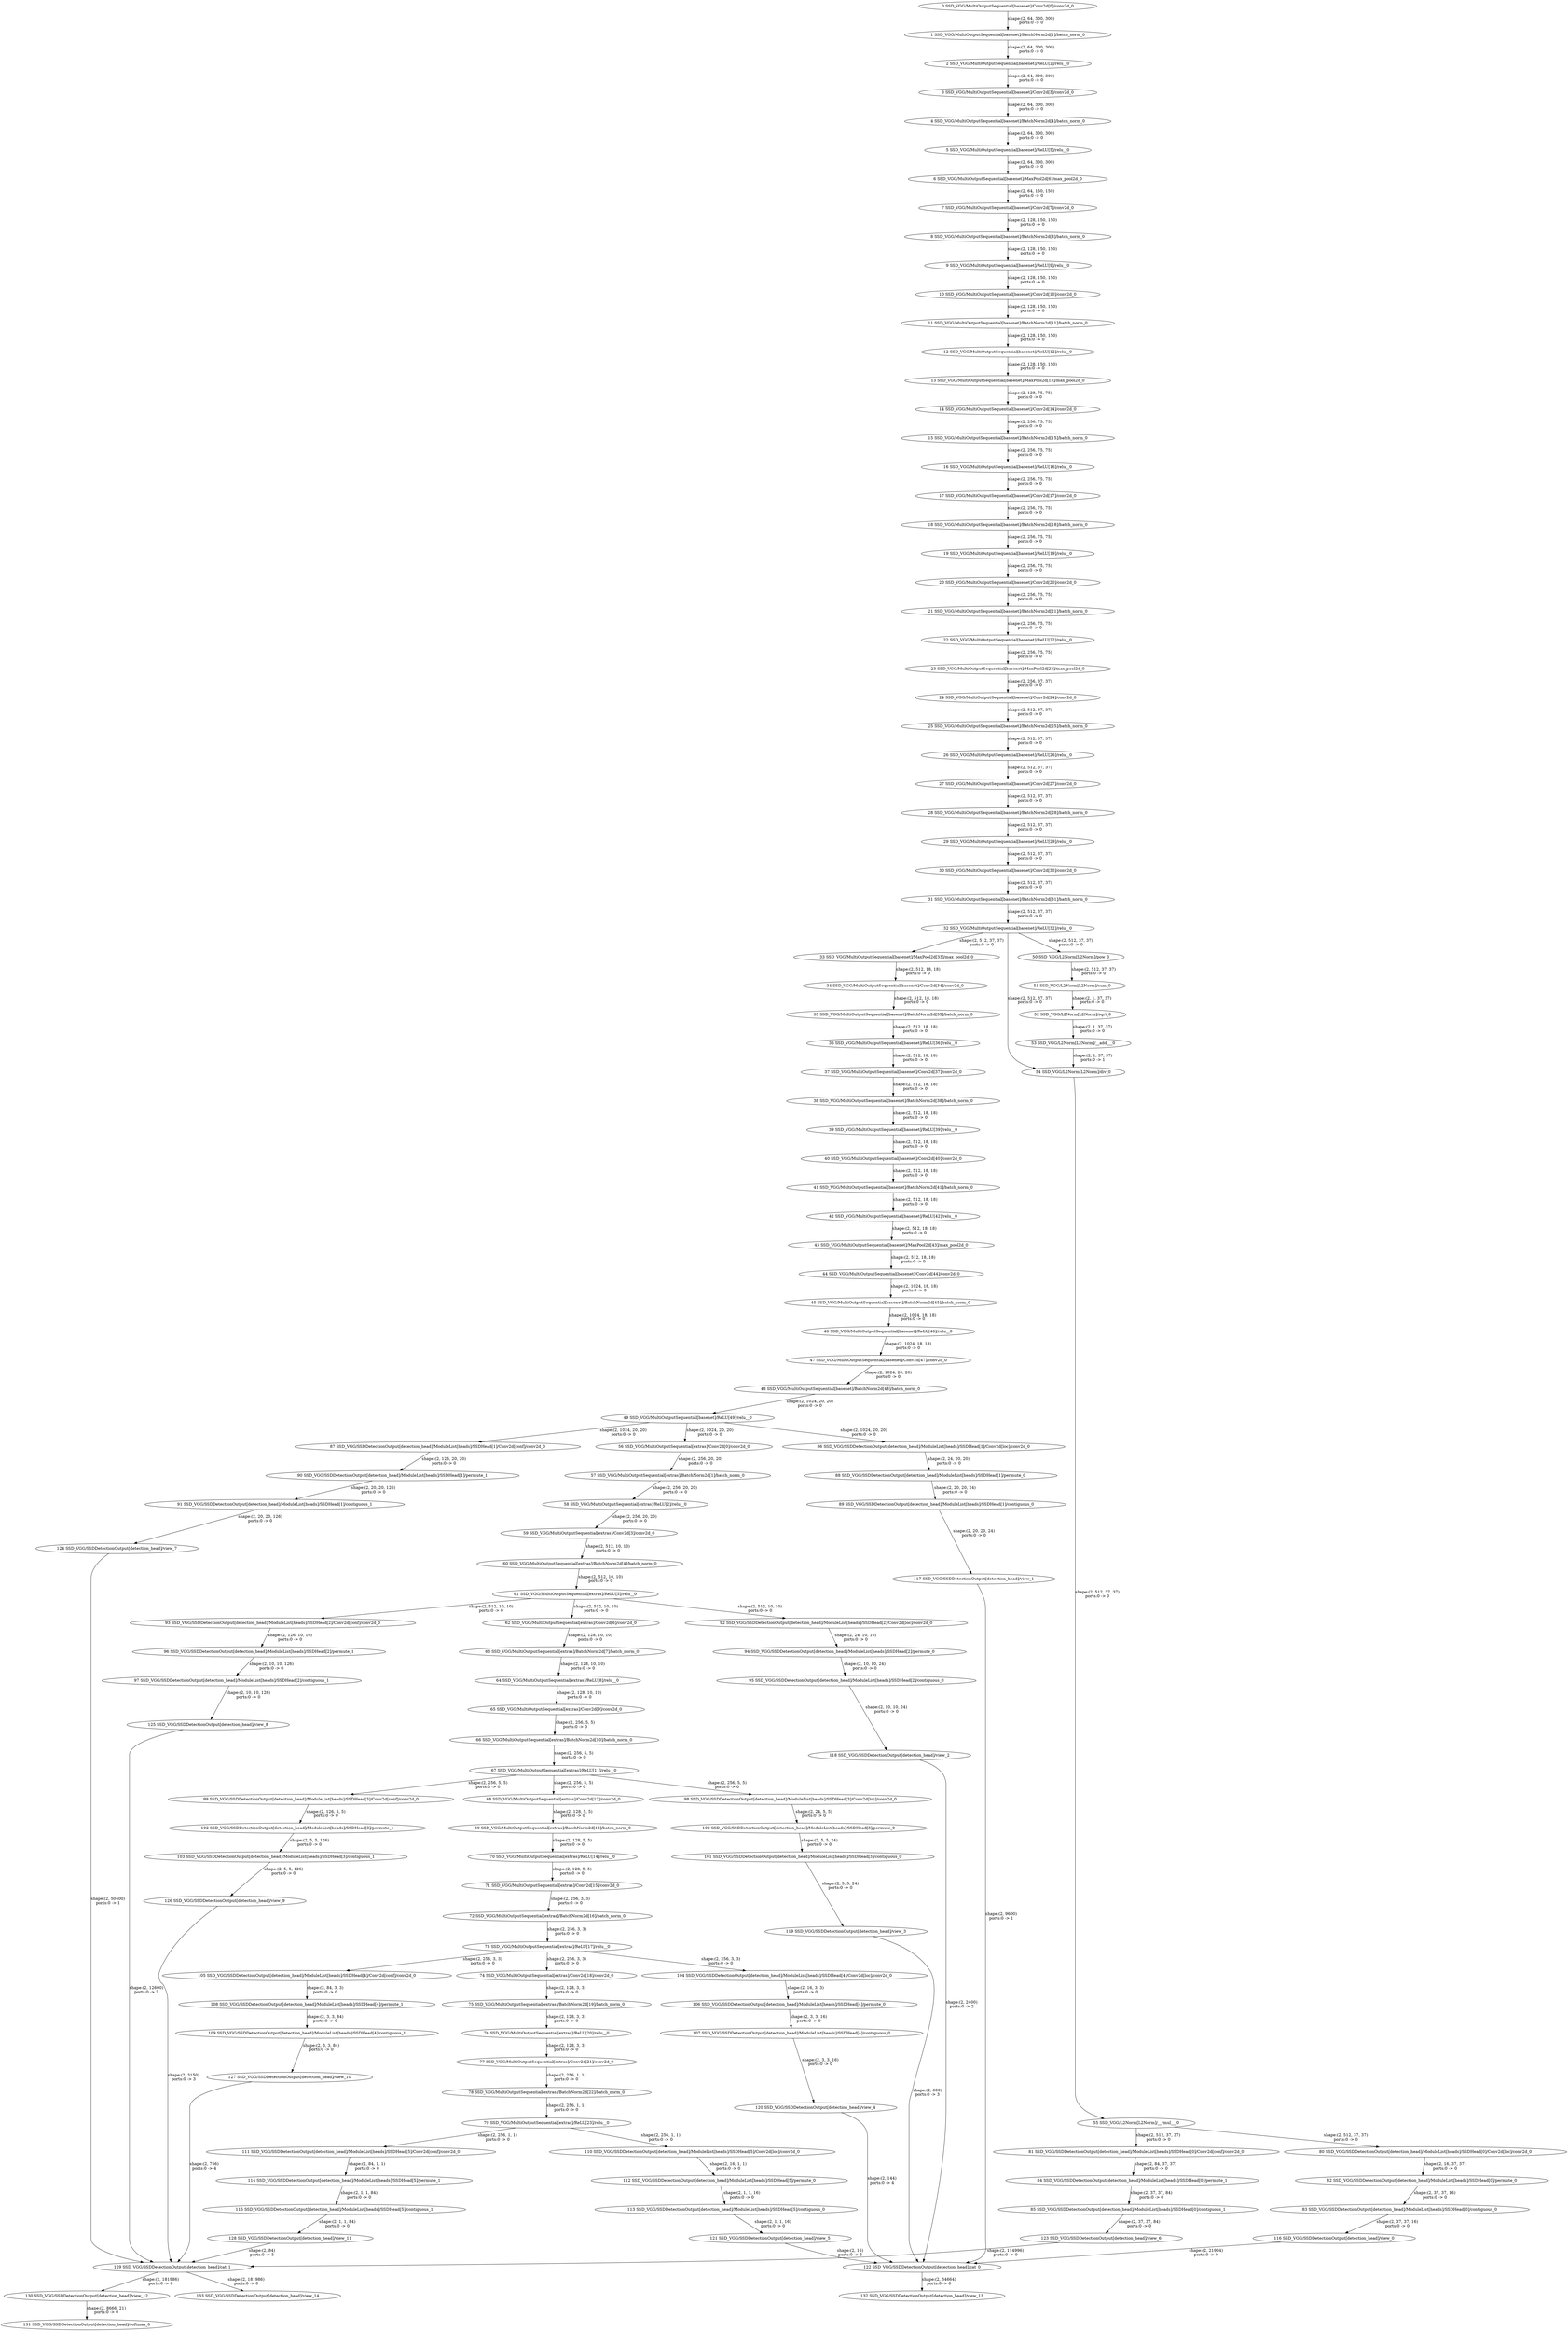 strict digraph  {
"0 SSD_VGG/MultiOutputSequential[basenet]/Conv2d[0]/conv2d_0" [id=0, type=conv2d];
"1 SSD_VGG/MultiOutputSequential[basenet]/BatchNorm2d[1]/batch_norm_0" [id=1, type=batch_norm];
"2 SSD_VGG/MultiOutputSequential[basenet]/ReLU[2]/relu__0" [id=2, type=relu_];
"3 SSD_VGG/MultiOutputSequential[basenet]/Conv2d[3]/conv2d_0" [id=3, type=conv2d];
"4 SSD_VGG/MultiOutputSequential[basenet]/BatchNorm2d[4]/batch_norm_0" [id=4, type=batch_norm];
"5 SSD_VGG/MultiOutputSequential[basenet]/ReLU[5]/relu__0" [id=5, type=relu_];
"6 SSD_VGG/MultiOutputSequential[basenet]/MaxPool2d[6]/max_pool2d_0" [id=6, type=max_pool2d];
"7 SSD_VGG/MultiOutputSequential[basenet]/Conv2d[7]/conv2d_0" [id=7, type=conv2d];
"8 SSD_VGG/MultiOutputSequential[basenet]/BatchNorm2d[8]/batch_norm_0" [id=8, type=batch_norm];
"9 SSD_VGG/MultiOutputSequential[basenet]/ReLU[9]/relu__0" [id=9, type=relu_];
"10 SSD_VGG/MultiOutputSequential[basenet]/Conv2d[10]/conv2d_0" [id=10, type=conv2d];
"11 SSD_VGG/MultiOutputSequential[basenet]/BatchNorm2d[11]/batch_norm_0" [id=11, type=batch_norm];
"12 SSD_VGG/MultiOutputSequential[basenet]/ReLU[12]/relu__0" [id=12, type=relu_];
"13 SSD_VGG/MultiOutputSequential[basenet]/MaxPool2d[13]/max_pool2d_0" [id=13, type=max_pool2d];
"14 SSD_VGG/MultiOutputSequential[basenet]/Conv2d[14]/conv2d_0" [id=14, type=conv2d];
"15 SSD_VGG/MultiOutputSequential[basenet]/BatchNorm2d[15]/batch_norm_0" [id=15, type=batch_norm];
"16 SSD_VGG/MultiOutputSequential[basenet]/ReLU[16]/relu__0" [id=16, type=relu_];
"17 SSD_VGG/MultiOutputSequential[basenet]/Conv2d[17]/conv2d_0" [id=17, type=conv2d];
"18 SSD_VGG/MultiOutputSequential[basenet]/BatchNorm2d[18]/batch_norm_0" [id=18, type=batch_norm];
"19 SSD_VGG/MultiOutputSequential[basenet]/ReLU[19]/relu__0" [id=19, type=relu_];
"20 SSD_VGG/MultiOutputSequential[basenet]/Conv2d[20]/conv2d_0" [id=20, type=conv2d];
"21 SSD_VGG/MultiOutputSequential[basenet]/BatchNorm2d[21]/batch_norm_0" [id=21, type=batch_norm];
"22 SSD_VGG/MultiOutputSequential[basenet]/ReLU[22]/relu__0" [id=22, type=relu_];
"23 SSD_VGG/MultiOutputSequential[basenet]/MaxPool2d[23]/max_pool2d_0" [id=23, type=max_pool2d];
"24 SSD_VGG/MultiOutputSequential[basenet]/Conv2d[24]/conv2d_0" [id=24, type=conv2d];
"25 SSD_VGG/MultiOutputSequential[basenet]/BatchNorm2d[25]/batch_norm_0" [id=25, type=batch_norm];
"26 SSD_VGG/MultiOutputSequential[basenet]/ReLU[26]/relu__0" [id=26, type=relu_];
"27 SSD_VGG/MultiOutputSequential[basenet]/Conv2d[27]/conv2d_0" [id=27, type=conv2d];
"28 SSD_VGG/MultiOutputSequential[basenet]/BatchNorm2d[28]/batch_norm_0" [id=28, type=batch_norm];
"29 SSD_VGG/MultiOutputSequential[basenet]/ReLU[29]/relu__0" [id=29, type=relu_];
"30 SSD_VGG/MultiOutputSequential[basenet]/Conv2d[30]/conv2d_0" [id=30, type=conv2d];
"31 SSD_VGG/MultiOutputSequential[basenet]/BatchNorm2d[31]/batch_norm_0" [id=31, type=batch_norm];
"32 SSD_VGG/MultiOutputSequential[basenet]/ReLU[32]/relu__0" [id=32, type=relu_];
"33 SSD_VGG/MultiOutputSequential[basenet]/MaxPool2d[33]/max_pool2d_0" [id=33, type=max_pool2d];
"34 SSD_VGG/MultiOutputSequential[basenet]/Conv2d[34]/conv2d_0" [id=34, type=conv2d];
"35 SSD_VGG/MultiOutputSequential[basenet]/BatchNorm2d[35]/batch_norm_0" [id=35, type=batch_norm];
"36 SSD_VGG/MultiOutputSequential[basenet]/ReLU[36]/relu__0" [id=36, type=relu_];
"37 SSD_VGG/MultiOutputSequential[basenet]/Conv2d[37]/conv2d_0" [id=37, type=conv2d];
"38 SSD_VGG/MultiOutputSequential[basenet]/BatchNorm2d[38]/batch_norm_0" [id=38, type=batch_norm];
"39 SSD_VGG/MultiOutputSequential[basenet]/ReLU[39]/relu__0" [id=39, type=relu_];
"40 SSD_VGG/MultiOutputSequential[basenet]/Conv2d[40]/conv2d_0" [id=40, type=conv2d];
"41 SSD_VGG/MultiOutputSequential[basenet]/BatchNorm2d[41]/batch_norm_0" [id=41, type=batch_norm];
"42 SSD_VGG/MultiOutputSequential[basenet]/ReLU[42]/relu__0" [id=42, type=relu_];
"43 SSD_VGG/MultiOutputSequential[basenet]/MaxPool2d[43]/max_pool2d_0" [id=43, type=max_pool2d];
"44 SSD_VGG/MultiOutputSequential[basenet]/Conv2d[44]/conv2d_0" [id=44, type=conv2d];
"45 SSD_VGG/MultiOutputSequential[basenet]/BatchNorm2d[45]/batch_norm_0" [id=45, type=batch_norm];
"46 SSD_VGG/MultiOutputSequential[basenet]/ReLU[46]/relu__0" [id=46, type=relu_];
"47 SSD_VGG/MultiOutputSequential[basenet]/Conv2d[47]/conv2d_0" [id=47, type=conv2d];
"48 SSD_VGG/MultiOutputSequential[basenet]/BatchNorm2d[48]/batch_norm_0" [id=48, type=batch_norm];
"49 SSD_VGG/MultiOutputSequential[basenet]/ReLU[49]/relu__0" [id=49, type=relu_];
"50 SSD_VGG/L2Norm[L2Norm]/pow_0" [id=50, type=pow];
"51 SSD_VGG/L2Norm[L2Norm]/sum_0" [id=51, type=sum];
"52 SSD_VGG/L2Norm[L2Norm]/sqrt_0" [id=52, type=sqrt];
"53 SSD_VGG/L2Norm[L2Norm]/__add___0" [id=53, type=__add__];
"54 SSD_VGG/L2Norm[L2Norm]/div_0" [id=54, type=div];
"55 SSD_VGG/L2Norm[L2Norm]/__rmul___0" [id=55, type=__rmul__];
"56 SSD_VGG/MultiOutputSequential[extras]/Conv2d[0]/conv2d_0" [id=56, type=conv2d];
"57 SSD_VGG/MultiOutputSequential[extras]/BatchNorm2d[1]/batch_norm_0" [id=57, type=batch_norm];
"58 SSD_VGG/MultiOutputSequential[extras]/ReLU[2]/relu__0" [id=58, type=relu_];
"59 SSD_VGG/MultiOutputSequential[extras]/Conv2d[3]/conv2d_0" [id=59, type=conv2d];
"60 SSD_VGG/MultiOutputSequential[extras]/BatchNorm2d[4]/batch_norm_0" [id=60, type=batch_norm];
"61 SSD_VGG/MultiOutputSequential[extras]/ReLU[5]/relu__0" [id=61, type=relu_];
"62 SSD_VGG/MultiOutputSequential[extras]/Conv2d[6]/conv2d_0" [id=62, type=conv2d];
"63 SSD_VGG/MultiOutputSequential[extras]/BatchNorm2d[7]/batch_norm_0" [id=63, type=batch_norm];
"64 SSD_VGG/MultiOutputSequential[extras]/ReLU[8]/relu__0" [id=64, type=relu_];
"65 SSD_VGG/MultiOutputSequential[extras]/Conv2d[9]/conv2d_0" [id=65, type=conv2d];
"66 SSD_VGG/MultiOutputSequential[extras]/BatchNorm2d[10]/batch_norm_0" [id=66, type=batch_norm];
"67 SSD_VGG/MultiOutputSequential[extras]/ReLU[11]/relu__0" [id=67, type=relu_];
"68 SSD_VGG/MultiOutputSequential[extras]/Conv2d[12]/conv2d_0" [id=68, type=conv2d];
"69 SSD_VGG/MultiOutputSequential[extras]/BatchNorm2d[13]/batch_norm_0" [id=69, type=batch_norm];
"70 SSD_VGG/MultiOutputSequential[extras]/ReLU[14]/relu__0" [id=70, type=relu_];
"71 SSD_VGG/MultiOutputSequential[extras]/Conv2d[15]/conv2d_0" [id=71, type=conv2d];
"72 SSD_VGG/MultiOutputSequential[extras]/BatchNorm2d[16]/batch_norm_0" [id=72, type=batch_norm];
"73 SSD_VGG/MultiOutputSequential[extras]/ReLU[17]/relu__0" [id=73, type=relu_];
"74 SSD_VGG/MultiOutputSequential[extras]/Conv2d[18]/conv2d_0" [id=74, type=conv2d];
"75 SSD_VGG/MultiOutputSequential[extras]/BatchNorm2d[19]/batch_norm_0" [id=75, type=batch_norm];
"76 SSD_VGG/MultiOutputSequential[extras]/ReLU[20]/relu__0" [id=76, type=relu_];
"77 SSD_VGG/MultiOutputSequential[extras]/Conv2d[21]/conv2d_0" [id=77, type=conv2d];
"78 SSD_VGG/MultiOutputSequential[extras]/BatchNorm2d[22]/batch_norm_0" [id=78, type=batch_norm];
"79 SSD_VGG/MultiOutputSequential[extras]/ReLU[23]/relu__0" [id=79, type=relu_];
"80 SSD_VGG/SSDDetectionOutput[detection_head]/ModuleList[heads]/SSDHead[0]/Conv2d[loc]/conv2d_0" [id=80, type=conv2d];
"81 SSD_VGG/SSDDetectionOutput[detection_head]/ModuleList[heads]/SSDHead[0]/Conv2d[conf]/conv2d_0" [id=81, type=conv2d];
"82 SSD_VGG/SSDDetectionOutput[detection_head]/ModuleList[heads]/SSDHead[0]/permute_0" [id=82, type=permute];
"83 SSD_VGG/SSDDetectionOutput[detection_head]/ModuleList[heads]/SSDHead[0]/contiguous_0" [id=83, type=contiguous];
"84 SSD_VGG/SSDDetectionOutput[detection_head]/ModuleList[heads]/SSDHead[0]/permute_1" [id=84, type=permute];
"85 SSD_VGG/SSDDetectionOutput[detection_head]/ModuleList[heads]/SSDHead[0]/contiguous_1" [id=85, type=contiguous];
"86 SSD_VGG/SSDDetectionOutput[detection_head]/ModuleList[heads]/SSDHead[1]/Conv2d[loc]/conv2d_0" [id=86, type=conv2d];
"87 SSD_VGG/SSDDetectionOutput[detection_head]/ModuleList[heads]/SSDHead[1]/Conv2d[conf]/conv2d_0" [id=87, type=conv2d];
"88 SSD_VGG/SSDDetectionOutput[detection_head]/ModuleList[heads]/SSDHead[1]/permute_0" [id=88, type=permute];
"89 SSD_VGG/SSDDetectionOutput[detection_head]/ModuleList[heads]/SSDHead[1]/contiguous_0" [id=89, type=contiguous];
"90 SSD_VGG/SSDDetectionOutput[detection_head]/ModuleList[heads]/SSDHead[1]/permute_1" [id=90, type=permute];
"91 SSD_VGG/SSDDetectionOutput[detection_head]/ModuleList[heads]/SSDHead[1]/contiguous_1" [id=91, type=contiguous];
"92 SSD_VGG/SSDDetectionOutput[detection_head]/ModuleList[heads]/SSDHead[2]/Conv2d[loc]/conv2d_0" [id=92, type=conv2d];
"93 SSD_VGG/SSDDetectionOutput[detection_head]/ModuleList[heads]/SSDHead[2]/Conv2d[conf]/conv2d_0" [id=93, type=conv2d];
"94 SSD_VGG/SSDDetectionOutput[detection_head]/ModuleList[heads]/SSDHead[2]/permute_0" [id=94, type=permute];
"95 SSD_VGG/SSDDetectionOutput[detection_head]/ModuleList[heads]/SSDHead[2]/contiguous_0" [id=95, type=contiguous];
"96 SSD_VGG/SSDDetectionOutput[detection_head]/ModuleList[heads]/SSDHead[2]/permute_1" [id=96, type=permute];
"97 SSD_VGG/SSDDetectionOutput[detection_head]/ModuleList[heads]/SSDHead[2]/contiguous_1" [id=97, type=contiguous];
"98 SSD_VGG/SSDDetectionOutput[detection_head]/ModuleList[heads]/SSDHead[3]/Conv2d[loc]/conv2d_0" [id=98, type=conv2d];
"99 SSD_VGG/SSDDetectionOutput[detection_head]/ModuleList[heads]/SSDHead[3]/Conv2d[conf]/conv2d_0" [id=99, type=conv2d];
"100 SSD_VGG/SSDDetectionOutput[detection_head]/ModuleList[heads]/SSDHead[3]/permute_0" [id=100, type=permute];
"101 SSD_VGG/SSDDetectionOutput[detection_head]/ModuleList[heads]/SSDHead[3]/contiguous_0" [id=101, type=contiguous];
"102 SSD_VGG/SSDDetectionOutput[detection_head]/ModuleList[heads]/SSDHead[3]/permute_1" [id=102, type=permute];
"103 SSD_VGG/SSDDetectionOutput[detection_head]/ModuleList[heads]/SSDHead[3]/contiguous_1" [id=103, type=contiguous];
"104 SSD_VGG/SSDDetectionOutput[detection_head]/ModuleList[heads]/SSDHead[4]/Conv2d[loc]/conv2d_0" [id=104, type=conv2d];
"105 SSD_VGG/SSDDetectionOutput[detection_head]/ModuleList[heads]/SSDHead[4]/Conv2d[conf]/conv2d_0" [id=105, type=conv2d];
"106 SSD_VGG/SSDDetectionOutput[detection_head]/ModuleList[heads]/SSDHead[4]/permute_0" [id=106, type=permute];
"107 SSD_VGG/SSDDetectionOutput[detection_head]/ModuleList[heads]/SSDHead[4]/contiguous_0" [id=107, type=contiguous];
"108 SSD_VGG/SSDDetectionOutput[detection_head]/ModuleList[heads]/SSDHead[4]/permute_1" [id=108, type=permute];
"109 SSD_VGG/SSDDetectionOutput[detection_head]/ModuleList[heads]/SSDHead[4]/contiguous_1" [id=109, type=contiguous];
"110 SSD_VGG/SSDDetectionOutput[detection_head]/ModuleList[heads]/SSDHead[5]/Conv2d[loc]/conv2d_0" [id=110, type=conv2d];
"111 SSD_VGG/SSDDetectionOutput[detection_head]/ModuleList[heads]/SSDHead[5]/Conv2d[conf]/conv2d_0" [id=111, type=conv2d];
"112 SSD_VGG/SSDDetectionOutput[detection_head]/ModuleList[heads]/SSDHead[5]/permute_0" [id=112, type=permute];
"113 SSD_VGG/SSDDetectionOutput[detection_head]/ModuleList[heads]/SSDHead[5]/contiguous_0" [id=113, type=contiguous];
"114 SSD_VGG/SSDDetectionOutput[detection_head]/ModuleList[heads]/SSDHead[5]/permute_1" [id=114, type=permute];
"115 SSD_VGG/SSDDetectionOutput[detection_head]/ModuleList[heads]/SSDHead[5]/contiguous_1" [id=115, type=contiguous];
"116 SSD_VGG/SSDDetectionOutput[detection_head]/view_0" [id=116, type=view];
"117 SSD_VGG/SSDDetectionOutput[detection_head]/view_1" [id=117, type=view];
"118 SSD_VGG/SSDDetectionOutput[detection_head]/view_2" [id=118, type=view];
"119 SSD_VGG/SSDDetectionOutput[detection_head]/view_3" [id=119, type=view];
"120 SSD_VGG/SSDDetectionOutput[detection_head]/view_4" [id=120, type=view];
"121 SSD_VGG/SSDDetectionOutput[detection_head]/view_5" [id=121, type=view];
"122 SSD_VGG/SSDDetectionOutput[detection_head]/cat_0" [id=122, type=cat];
"123 SSD_VGG/SSDDetectionOutput[detection_head]/view_6" [id=123, type=view];
"124 SSD_VGG/SSDDetectionOutput[detection_head]/view_7" [id=124, type=view];
"125 SSD_VGG/SSDDetectionOutput[detection_head]/view_8" [id=125, type=view];
"126 SSD_VGG/SSDDetectionOutput[detection_head]/view_9" [id=126, type=view];
"127 SSD_VGG/SSDDetectionOutput[detection_head]/view_10" [id=127, type=view];
"128 SSD_VGG/SSDDetectionOutput[detection_head]/view_11" [id=128, type=view];
"129 SSD_VGG/SSDDetectionOutput[detection_head]/cat_1" [id=129, type=cat];
"130 SSD_VGG/SSDDetectionOutput[detection_head]/view_12" [id=130, type=view];
"131 SSD_VGG/SSDDetectionOutput[detection_head]/softmax_0" [id=131, type=softmax];
"132 SSD_VGG/SSDDetectionOutput[detection_head]/view_13" [id=132, type=view];
"133 SSD_VGG/SSDDetectionOutput[detection_head]/view_14" [id=133, type=view];
"0 SSD_VGG/MultiOutputSequential[basenet]/Conv2d[0]/conv2d_0" -> "1 SSD_VGG/MultiOutputSequential[basenet]/BatchNorm2d[1]/batch_norm_0"  [label="shape:(2, 64, 300, 300)\nports:0 -> 0", style=solid];
"1 SSD_VGG/MultiOutputSequential[basenet]/BatchNorm2d[1]/batch_norm_0" -> "2 SSD_VGG/MultiOutputSequential[basenet]/ReLU[2]/relu__0"  [label="shape:(2, 64, 300, 300)\nports:0 -> 0", style=solid];
"2 SSD_VGG/MultiOutputSequential[basenet]/ReLU[2]/relu__0" -> "3 SSD_VGG/MultiOutputSequential[basenet]/Conv2d[3]/conv2d_0"  [label="shape:(2, 64, 300, 300)\nports:0 -> 0", style=solid];
"3 SSD_VGG/MultiOutputSequential[basenet]/Conv2d[3]/conv2d_0" -> "4 SSD_VGG/MultiOutputSequential[basenet]/BatchNorm2d[4]/batch_norm_0"  [label="shape:(2, 64, 300, 300)\nports:0 -> 0", style=solid];
"4 SSD_VGG/MultiOutputSequential[basenet]/BatchNorm2d[4]/batch_norm_0" -> "5 SSD_VGG/MultiOutputSequential[basenet]/ReLU[5]/relu__0"  [label="shape:(2, 64, 300, 300)\nports:0 -> 0", style=solid];
"5 SSD_VGG/MultiOutputSequential[basenet]/ReLU[5]/relu__0" -> "6 SSD_VGG/MultiOutputSequential[basenet]/MaxPool2d[6]/max_pool2d_0"  [label="shape:(2, 64, 300, 300)\nports:0 -> 0", style=solid];
"6 SSD_VGG/MultiOutputSequential[basenet]/MaxPool2d[6]/max_pool2d_0" -> "7 SSD_VGG/MultiOutputSequential[basenet]/Conv2d[7]/conv2d_0"  [label="shape:(2, 64, 150, 150)\nports:0 -> 0", style=solid];
"7 SSD_VGG/MultiOutputSequential[basenet]/Conv2d[7]/conv2d_0" -> "8 SSD_VGG/MultiOutputSequential[basenet]/BatchNorm2d[8]/batch_norm_0"  [label="shape:(2, 128, 150, 150)\nports:0 -> 0", style=solid];
"8 SSD_VGG/MultiOutputSequential[basenet]/BatchNorm2d[8]/batch_norm_0" -> "9 SSD_VGG/MultiOutputSequential[basenet]/ReLU[9]/relu__0"  [label="shape:(2, 128, 150, 150)\nports:0 -> 0", style=solid];
"9 SSD_VGG/MultiOutputSequential[basenet]/ReLU[9]/relu__0" -> "10 SSD_VGG/MultiOutputSequential[basenet]/Conv2d[10]/conv2d_0"  [label="shape:(2, 128, 150, 150)\nports:0 -> 0", style=solid];
"10 SSD_VGG/MultiOutputSequential[basenet]/Conv2d[10]/conv2d_0" -> "11 SSD_VGG/MultiOutputSequential[basenet]/BatchNorm2d[11]/batch_norm_0"  [label="shape:(2, 128, 150, 150)\nports:0 -> 0", style=solid];
"11 SSD_VGG/MultiOutputSequential[basenet]/BatchNorm2d[11]/batch_norm_0" -> "12 SSD_VGG/MultiOutputSequential[basenet]/ReLU[12]/relu__0"  [label="shape:(2, 128, 150, 150)\nports:0 -> 0", style=solid];
"12 SSD_VGG/MultiOutputSequential[basenet]/ReLU[12]/relu__0" -> "13 SSD_VGG/MultiOutputSequential[basenet]/MaxPool2d[13]/max_pool2d_0"  [label="shape:(2, 128, 150, 150)\nports:0 -> 0", style=solid];
"13 SSD_VGG/MultiOutputSequential[basenet]/MaxPool2d[13]/max_pool2d_0" -> "14 SSD_VGG/MultiOutputSequential[basenet]/Conv2d[14]/conv2d_0"  [label="shape:(2, 128, 75, 75)\nports:0 -> 0", style=solid];
"14 SSD_VGG/MultiOutputSequential[basenet]/Conv2d[14]/conv2d_0" -> "15 SSD_VGG/MultiOutputSequential[basenet]/BatchNorm2d[15]/batch_norm_0"  [label="shape:(2, 256, 75, 75)\nports:0 -> 0", style=solid];
"15 SSD_VGG/MultiOutputSequential[basenet]/BatchNorm2d[15]/batch_norm_0" -> "16 SSD_VGG/MultiOutputSequential[basenet]/ReLU[16]/relu__0"  [label="shape:(2, 256, 75, 75)\nports:0 -> 0", style=solid];
"16 SSD_VGG/MultiOutputSequential[basenet]/ReLU[16]/relu__0" -> "17 SSD_VGG/MultiOutputSequential[basenet]/Conv2d[17]/conv2d_0"  [label="shape:(2, 256, 75, 75)\nports:0 -> 0", style=solid];
"17 SSD_VGG/MultiOutputSequential[basenet]/Conv2d[17]/conv2d_0" -> "18 SSD_VGG/MultiOutputSequential[basenet]/BatchNorm2d[18]/batch_norm_0"  [label="shape:(2, 256, 75, 75)\nports:0 -> 0", style=solid];
"18 SSD_VGG/MultiOutputSequential[basenet]/BatchNorm2d[18]/batch_norm_0" -> "19 SSD_VGG/MultiOutputSequential[basenet]/ReLU[19]/relu__0"  [label="shape:(2, 256, 75, 75)\nports:0 -> 0", style=solid];
"19 SSD_VGG/MultiOutputSequential[basenet]/ReLU[19]/relu__0" -> "20 SSD_VGG/MultiOutputSequential[basenet]/Conv2d[20]/conv2d_0"  [label="shape:(2, 256, 75, 75)\nports:0 -> 0", style=solid];
"20 SSD_VGG/MultiOutputSequential[basenet]/Conv2d[20]/conv2d_0" -> "21 SSD_VGG/MultiOutputSequential[basenet]/BatchNorm2d[21]/batch_norm_0"  [label="shape:(2, 256, 75, 75)\nports:0 -> 0", style=solid];
"21 SSD_VGG/MultiOutputSequential[basenet]/BatchNorm2d[21]/batch_norm_0" -> "22 SSD_VGG/MultiOutputSequential[basenet]/ReLU[22]/relu__0"  [label="shape:(2, 256, 75, 75)\nports:0 -> 0", style=solid];
"22 SSD_VGG/MultiOutputSequential[basenet]/ReLU[22]/relu__0" -> "23 SSD_VGG/MultiOutputSequential[basenet]/MaxPool2d[23]/max_pool2d_0"  [label="shape:(2, 256, 75, 75)\nports:0 -> 0", style=solid];
"23 SSD_VGG/MultiOutputSequential[basenet]/MaxPool2d[23]/max_pool2d_0" -> "24 SSD_VGG/MultiOutputSequential[basenet]/Conv2d[24]/conv2d_0"  [label="shape:(2, 256, 37, 37)\nports:0 -> 0", style=solid];
"24 SSD_VGG/MultiOutputSequential[basenet]/Conv2d[24]/conv2d_0" -> "25 SSD_VGG/MultiOutputSequential[basenet]/BatchNorm2d[25]/batch_norm_0"  [label="shape:(2, 512, 37, 37)\nports:0 -> 0", style=solid];
"25 SSD_VGG/MultiOutputSequential[basenet]/BatchNorm2d[25]/batch_norm_0" -> "26 SSD_VGG/MultiOutputSequential[basenet]/ReLU[26]/relu__0"  [label="shape:(2, 512, 37, 37)\nports:0 -> 0", style=solid];
"26 SSD_VGG/MultiOutputSequential[basenet]/ReLU[26]/relu__0" -> "27 SSD_VGG/MultiOutputSequential[basenet]/Conv2d[27]/conv2d_0"  [label="shape:(2, 512, 37, 37)\nports:0 -> 0", style=solid];
"27 SSD_VGG/MultiOutputSequential[basenet]/Conv2d[27]/conv2d_0" -> "28 SSD_VGG/MultiOutputSequential[basenet]/BatchNorm2d[28]/batch_norm_0"  [label="shape:(2, 512, 37, 37)\nports:0 -> 0", style=solid];
"28 SSD_VGG/MultiOutputSequential[basenet]/BatchNorm2d[28]/batch_norm_0" -> "29 SSD_VGG/MultiOutputSequential[basenet]/ReLU[29]/relu__0"  [label="shape:(2, 512, 37, 37)\nports:0 -> 0", style=solid];
"29 SSD_VGG/MultiOutputSequential[basenet]/ReLU[29]/relu__0" -> "30 SSD_VGG/MultiOutputSequential[basenet]/Conv2d[30]/conv2d_0"  [label="shape:(2, 512, 37, 37)\nports:0 -> 0", style=solid];
"30 SSD_VGG/MultiOutputSequential[basenet]/Conv2d[30]/conv2d_0" -> "31 SSD_VGG/MultiOutputSequential[basenet]/BatchNorm2d[31]/batch_norm_0"  [label="shape:(2, 512, 37, 37)\nports:0 -> 0", style=solid];
"31 SSD_VGG/MultiOutputSequential[basenet]/BatchNorm2d[31]/batch_norm_0" -> "32 SSD_VGG/MultiOutputSequential[basenet]/ReLU[32]/relu__0"  [label="shape:(2, 512, 37, 37)\nports:0 -> 0", style=solid];
"32 SSD_VGG/MultiOutputSequential[basenet]/ReLU[32]/relu__0" -> "33 SSD_VGG/MultiOutputSequential[basenet]/MaxPool2d[33]/max_pool2d_0"  [label="shape:(2, 512, 37, 37)\nports:0 -> 0", style=solid];
"32 SSD_VGG/MultiOutputSequential[basenet]/ReLU[32]/relu__0" -> "50 SSD_VGG/L2Norm[L2Norm]/pow_0"  [label="shape:(2, 512, 37, 37)\nports:0 -> 0", style=solid];
"32 SSD_VGG/MultiOutputSequential[basenet]/ReLU[32]/relu__0" -> "54 SSD_VGG/L2Norm[L2Norm]/div_0"  [label="shape:(2, 512, 37, 37)\nports:0 -> 0", style=solid];
"33 SSD_VGG/MultiOutputSequential[basenet]/MaxPool2d[33]/max_pool2d_0" -> "34 SSD_VGG/MultiOutputSequential[basenet]/Conv2d[34]/conv2d_0"  [label="shape:(2, 512, 18, 18)\nports:0 -> 0", style=solid];
"34 SSD_VGG/MultiOutputSequential[basenet]/Conv2d[34]/conv2d_0" -> "35 SSD_VGG/MultiOutputSequential[basenet]/BatchNorm2d[35]/batch_norm_0"  [label="shape:(2, 512, 18, 18)\nports:0 -> 0", style=solid];
"35 SSD_VGG/MultiOutputSequential[basenet]/BatchNorm2d[35]/batch_norm_0" -> "36 SSD_VGG/MultiOutputSequential[basenet]/ReLU[36]/relu__0"  [label="shape:(2, 512, 18, 18)\nports:0 -> 0", style=solid];
"36 SSD_VGG/MultiOutputSequential[basenet]/ReLU[36]/relu__0" -> "37 SSD_VGG/MultiOutputSequential[basenet]/Conv2d[37]/conv2d_0"  [label="shape:(2, 512, 18, 18)\nports:0 -> 0", style=solid];
"37 SSD_VGG/MultiOutputSequential[basenet]/Conv2d[37]/conv2d_0" -> "38 SSD_VGG/MultiOutputSequential[basenet]/BatchNorm2d[38]/batch_norm_0"  [label="shape:(2, 512, 18, 18)\nports:0 -> 0", style=solid];
"38 SSD_VGG/MultiOutputSequential[basenet]/BatchNorm2d[38]/batch_norm_0" -> "39 SSD_VGG/MultiOutputSequential[basenet]/ReLU[39]/relu__0"  [label="shape:(2, 512, 18, 18)\nports:0 -> 0", style=solid];
"39 SSD_VGG/MultiOutputSequential[basenet]/ReLU[39]/relu__0" -> "40 SSD_VGG/MultiOutputSequential[basenet]/Conv2d[40]/conv2d_0"  [label="shape:(2, 512, 18, 18)\nports:0 -> 0", style=solid];
"40 SSD_VGG/MultiOutputSequential[basenet]/Conv2d[40]/conv2d_0" -> "41 SSD_VGG/MultiOutputSequential[basenet]/BatchNorm2d[41]/batch_norm_0"  [label="shape:(2, 512, 18, 18)\nports:0 -> 0", style=solid];
"41 SSD_VGG/MultiOutputSequential[basenet]/BatchNorm2d[41]/batch_norm_0" -> "42 SSD_VGG/MultiOutputSequential[basenet]/ReLU[42]/relu__0"  [label="shape:(2, 512, 18, 18)\nports:0 -> 0", style=solid];
"42 SSD_VGG/MultiOutputSequential[basenet]/ReLU[42]/relu__0" -> "43 SSD_VGG/MultiOutputSequential[basenet]/MaxPool2d[43]/max_pool2d_0"  [label="shape:(2, 512, 18, 18)\nports:0 -> 0", style=solid];
"43 SSD_VGG/MultiOutputSequential[basenet]/MaxPool2d[43]/max_pool2d_0" -> "44 SSD_VGG/MultiOutputSequential[basenet]/Conv2d[44]/conv2d_0"  [label="shape:(2, 512, 18, 18)\nports:0 -> 0", style=solid];
"44 SSD_VGG/MultiOutputSequential[basenet]/Conv2d[44]/conv2d_0" -> "45 SSD_VGG/MultiOutputSequential[basenet]/BatchNorm2d[45]/batch_norm_0"  [label="shape:(2, 1024, 18, 18)\nports:0 -> 0", style=solid];
"45 SSD_VGG/MultiOutputSequential[basenet]/BatchNorm2d[45]/batch_norm_0" -> "46 SSD_VGG/MultiOutputSequential[basenet]/ReLU[46]/relu__0"  [label="shape:(2, 1024, 18, 18)\nports:0 -> 0", style=solid];
"46 SSD_VGG/MultiOutputSequential[basenet]/ReLU[46]/relu__0" -> "47 SSD_VGG/MultiOutputSequential[basenet]/Conv2d[47]/conv2d_0"  [label="shape:(2, 1024, 18, 18)\nports:0 -> 0", style=solid];
"47 SSD_VGG/MultiOutputSequential[basenet]/Conv2d[47]/conv2d_0" -> "48 SSD_VGG/MultiOutputSequential[basenet]/BatchNorm2d[48]/batch_norm_0"  [label="shape:(2, 1024, 20, 20)\nports:0 -> 0", style=solid];
"48 SSD_VGG/MultiOutputSequential[basenet]/BatchNorm2d[48]/batch_norm_0" -> "49 SSD_VGG/MultiOutputSequential[basenet]/ReLU[49]/relu__0"  [label="shape:(2, 1024, 20, 20)\nports:0 -> 0", style=solid];
"49 SSD_VGG/MultiOutputSequential[basenet]/ReLU[49]/relu__0" -> "56 SSD_VGG/MultiOutputSequential[extras]/Conv2d[0]/conv2d_0"  [label="shape:(2, 1024, 20, 20)\nports:0 -> 0", style=solid];
"49 SSD_VGG/MultiOutputSequential[basenet]/ReLU[49]/relu__0" -> "86 SSD_VGG/SSDDetectionOutput[detection_head]/ModuleList[heads]/SSDHead[1]/Conv2d[loc]/conv2d_0"  [label="shape:(2, 1024, 20, 20)\nports:0 -> 0", style=solid];
"49 SSD_VGG/MultiOutputSequential[basenet]/ReLU[49]/relu__0" -> "87 SSD_VGG/SSDDetectionOutput[detection_head]/ModuleList[heads]/SSDHead[1]/Conv2d[conf]/conv2d_0"  [label="shape:(2, 1024, 20, 20)\nports:0 -> 0", style=solid];
"50 SSD_VGG/L2Norm[L2Norm]/pow_0" -> "51 SSD_VGG/L2Norm[L2Norm]/sum_0"  [label="shape:(2, 512, 37, 37)\nports:0 -> 0", style=solid];
"51 SSD_VGG/L2Norm[L2Norm]/sum_0" -> "52 SSD_VGG/L2Norm[L2Norm]/sqrt_0"  [label="shape:(2, 1, 37, 37)\nports:0 -> 0", style=solid];
"52 SSD_VGG/L2Norm[L2Norm]/sqrt_0" -> "53 SSD_VGG/L2Norm[L2Norm]/__add___0"  [label="shape:(2, 1, 37, 37)\nports:0 -> 0", style=solid];
"53 SSD_VGG/L2Norm[L2Norm]/__add___0" -> "54 SSD_VGG/L2Norm[L2Norm]/div_0"  [label="shape:(2, 1, 37, 37)\nports:0 -> 1", style=solid];
"54 SSD_VGG/L2Norm[L2Norm]/div_0" -> "55 SSD_VGG/L2Norm[L2Norm]/__rmul___0"  [label="shape:(2, 512, 37, 37)\nports:0 -> 0", style=solid];
"55 SSD_VGG/L2Norm[L2Norm]/__rmul___0" -> "80 SSD_VGG/SSDDetectionOutput[detection_head]/ModuleList[heads]/SSDHead[0]/Conv2d[loc]/conv2d_0"  [label="shape:(2, 512, 37, 37)\nports:0 -> 0", style=solid];
"55 SSD_VGG/L2Norm[L2Norm]/__rmul___0" -> "81 SSD_VGG/SSDDetectionOutput[detection_head]/ModuleList[heads]/SSDHead[0]/Conv2d[conf]/conv2d_0"  [label="shape:(2, 512, 37, 37)\nports:0 -> 0", style=solid];
"56 SSD_VGG/MultiOutputSequential[extras]/Conv2d[0]/conv2d_0" -> "57 SSD_VGG/MultiOutputSequential[extras]/BatchNorm2d[1]/batch_norm_0"  [label="shape:(2, 256, 20, 20)\nports:0 -> 0", style=solid];
"57 SSD_VGG/MultiOutputSequential[extras]/BatchNorm2d[1]/batch_norm_0" -> "58 SSD_VGG/MultiOutputSequential[extras]/ReLU[2]/relu__0"  [label="shape:(2, 256, 20, 20)\nports:0 -> 0", style=solid];
"58 SSD_VGG/MultiOutputSequential[extras]/ReLU[2]/relu__0" -> "59 SSD_VGG/MultiOutputSequential[extras]/Conv2d[3]/conv2d_0"  [label="shape:(2, 256, 20, 20)\nports:0 -> 0", style=solid];
"59 SSD_VGG/MultiOutputSequential[extras]/Conv2d[3]/conv2d_0" -> "60 SSD_VGG/MultiOutputSequential[extras]/BatchNorm2d[4]/batch_norm_0"  [label="shape:(2, 512, 10, 10)\nports:0 -> 0", style=solid];
"60 SSD_VGG/MultiOutputSequential[extras]/BatchNorm2d[4]/batch_norm_0" -> "61 SSD_VGG/MultiOutputSequential[extras]/ReLU[5]/relu__0"  [label="shape:(2, 512, 10, 10)\nports:0 -> 0", style=solid];
"61 SSD_VGG/MultiOutputSequential[extras]/ReLU[5]/relu__0" -> "62 SSD_VGG/MultiOutputSequential[extras]/Conv2d[6]/conv2d_0"  [label="shape:(2, 512, 10, 10)\nports:0 -> 0", style=solid];
"61 SSD_VGG/MultiOutputSequential[extras]/ReLU[5]/relu__0" -> "92 SSD_VGG/SSDDetectionOutput[detection_head]/ModuleList[heads]/SSDHead[2]/Conv2d[loc]/conv2d_0"  [label="shape:(2, 512, 10, 10)\nports:0 -> 0", style=solid];
"61 SSD_VGG/MultiOutputSequential[extras]/ReLU[5]/relu__0" -> "93 SSD_VGG/SSDDetectionOutput[detection_head]/ModuleList[heads]/SSDHead[2]/Conv2d[conf]/conv2d_0"  [label="shape:(2, 512, 10, 10)\nports:0 -> 0", style=solid];
"62 SSD_VGG/MultiOutputSequential[extras]/Conv2d[6]/conv2d_0" -> "63 SSD_VGG/MultiOutputSequential[extras]/BatchNorm2d[7]/batch_norm_0"  [label="shape:(2, 128, 10, 10)\nports:0 -> 0", style=solid];
"63 SSD_VGG/MultiOutputSequential[extras]/BatchNorm2d[7]/batch_norm_0" -> "64 SSD_VGG/MultiOutputSequential[extras]/ReLU[8]/relu__0"  [label="shape:(2, 128, 10, 10)\nports:0 -> 0", style=solid];
"64 SSD_VGG/MultiOutputSequential[extras]/ReLU[8]/relu__0" -> "65 SSD_VGG/MultiOutputSequential[extras]/Conv2d[9]/conv2d_0"  [label="shape:(2, 128, 10, 10)\nports:0 -> 0", style=solid];
"65 SSD_VGG/MultiOutputSequential[extras]/Conv2d[9]/conv2d_0" -> "66 SSD_VGG/MultiOutputSequential[extras]/BatchNorm2d[10]/batch_norm_0"  [label="shape:(2, 256, 5, 5)\nports:0 -> 0", style=solid];
"66 SSD_VGG/MultiOutputSequential[extras]/BatchNorm2d[10]/batch_norm_0" -> "67 SSD_VGG/MultiOutputSequential[extras]/ReLU[11]/relu__0"  [label="shape:(2, 256, 5, 5)\nports:0 -> 0", style=solid];
"67 SSD_VGG/MultiOutputSequential[extras]/ReLU[11]/relu__0" -> "68 SSD_VGG/MultiOutputSequential[extras]/Conv2d[12]/conv2d_0"  [label="shape:(2, 256, 5, 5)\nports:0 -> 0", style=solid];
"67 SSD_VGG/MultiOutputSequential[extras]/ReLU[11]/relu__0" -> "98 SSD_VGG/SSDDetectionOutput[detection_head]/ModuleList[heads]/SSDHead[3]/Conv2d[loc]/conv2d_0"  [label="shape:(2, 256, 5, 5)\nports:0 -> 0", style=solid];
"67 SSD_VGG/MultiOutputSequential[extras]/ReLU[11]/relu__0" -> "99 SSD_VGG/SSDDetectionOutput[detection_head]/ModuleList[heads]/SSDHead[3]/Conv2d[conf]/conv2d_0"  [label="shape:(2, 256, 5, 5)\nports:0 -> 0", style=solid];
"68 SSD_VGG/MultiOutputSequential[extras]/Conv2d[12]/conv2d_0" -> "69 SSD_VGG/MultiOutputSequential[extras]/BatchNorm2d[13]/batch_norm_0"  [label="shape:(2, 128, 5, 5)\nports:0 -> 0", style=solid];
"69 SSD_VGG/MultiOutputSequential[extras]/BatchNorm2d[13]/batch_norm_0" -> "70 SSD_VGG/MultiOutputSequential[extras]/ReLU[14]/relu__0"  [label="shape:(2, 128, 5, 5)\nports:0 -> 0", style=solid];
"70 SSD_VGG/MultiOutputSequential[extras]/ReLU[14]/relu__0" -> "71 SSD_VGG/MultiOutputSequential[extras]/Conv2d[15]/conv2d_0"  [label="shape:(2, 128, 5, 5)\nports:0 -> 0", style=solid];
"71 SSD_VGG/MultiOutputSequential[extras]/Conv2d[15]/conv2d_0" -> "72 SSD_VGG/MultiOutputSequential[extras]/BatchNorm2d[16]/batch_norm_0"  [label="shape:(2, 256, 3, 3)\nports:0 -> 0", style=solid];
"72 SSD_VGG/MultiOutputSequential[extras]/BatchNorm2d[16]/batch_norm_0" -> "73 SSD_VGG/MultiOutputSequential[extras]/ReLU[17]/relu__0"  [label="shape:(2, 256, 3, 3)\nports:0 -> 0", style=solid];
"73 SSD_VGG/MultiOutputSequential[extras]/ReLU[17]/relu__0" -> "74 SSD_VGG/MultiOutputSequential[extras]/Conv2d[18]/conv2d_0"  [label="shape:(2, 256, 3, 3)\nports:0 -> 0", style=solid];
"73 SSD_VGG/MultiOutputSequential[extras]/ReLU[17]/relu__0" -> "104 SSD_VGG/SSDDetectionOutput[detection_head]/ModuleList[heads]/SSDHead[4]/Conv2d[loc]/conv2d_0"  [label="shape:(2, 256, 3, 3)\nports:0 -> 0", style=solid];
"73 SSD_VGG/MultiOutputSequential[extras]/ReLU[17]/relu__0" -> "105 SSD_VGG/SSDDetectionOutput[detection_head]/ModuleList[heads]/SSDHead[4]/Conv2d[conf]/conv2d_0"  [label="shape:(2, 256, 3, 3)\nports:0 -> 0", style=solid];
"74 SSD_VGG/MultiOutputSequential[extras]/Conv2d[18]/conv2d_0" -> "75 SSD_VGG/MultiOutputSequential[extras]/BatchNorm2d[19]/batch_norm_0"  [label="shape:(2, 128, 3, 3)\nports:0 -> 0", style=solid];
"75 SSD_VGG/MultiOutputSequential[extras]/BatchNorm2d[19]/batch_norm_0" -> "76 SSD_VGG/MultiOutputSequential[extras]/ReLU[20]/relu__0"  [label="shape:(2, 128, 3, 3)\nports:0 -> 0", style=solid];
"76 SSD_VGG/MultiOutputSequential[extras]/ReLU[20]/relu__0" -> "77 SSD_VGG/MultiOutputSequential[extras]/Conv2d[21]/conv2d_0"  [label="shape:(2, 128, 3, 3)\nports:0 -> 0", style=solid];
"77 SSD_VGG/MultiOutputSequential[extras]/Conv2d[21]/conv2d_0" -> "78 SSD_VGG/MultiOutputSequential[extras]/BatchNorm2d[22]/batch_norm_0"  [label="shape:(2, 256, 1, 1)\nports:0 -> 0", style=solid];
"78 SSD_VGG/MultiOutputSequential[extras]/BatchNorm2d[22]/batch_norm_0" -> "79 SSD_VGG/MultiOutputSequential[extras]/ReLU[23]/relu__0"  [label="shape:(2, 256, 1, 1)\nports:0 -> 0", style=solid];
"79 SSD_VGG/MultiOutputSequential[extras]/ReLU[23]/relu__0" -> "110 SSD_VGG/SSDDetectionOutput[detection_head]/ModuleList[heads]/SSDHead[5]/Conv2d[loc]/conv2d_0"  [label="shape:(2, 256, 1, 1)\nports:0 -> 0", style=solid];
"79 SSD_VGG/MultiOutputSequential[extras]/ReLU[23]/relu__0" -> "111 SSD_VGG/SSDDetectionOutput[detection_head]/ModuleList[heads]/SSDHead[5]/Conv2d[conf]/conv2d_0"  [label="shape:(2, 256, 1, 1)\nports:0 -> 0", style=solid];
"80 SSD_VGG/SSDDetectionOutput[detection_head]/ModuleList[heads]/SSDHead[0]/Conv2d[loc]/conv2d_0" -> "82 SSD_VGG/SSDDetectionOutput[detection_head]/ModuleList[heads]/SSDHead[0]/permute_0"  [label="shape:(2, 16, 37, 37)\nports:0 -> 0", style=solid];
"81 SSD_VGG/SSDDetectionOutput[detection_head]/ModuleList[heads]/SSDHead[0]/Conv2d[conf]/conv2d_0" -> "84 SSD_VGG/SSDDetectionOutput[detection_head]/ModuleList[heads]/SSDHead[0]/permute_1"  [label="shape:(2, 84, 37, 37)\nports:0 -> 0", style=solid];
"82 SSD_VGG/SSDDetectionOutput[detection_head]/ModuleList[heads]/SSDHead[0]/permute_0" -> "83 SSD_VGG/SSDDetectionOutput[detection_head]/ModuleList[heads]/SSDHead[0]/contiguous_0"  [label="shape:(2, 37, 37, 16)\nports:0 -> 0", style=solid];
"83 SSD_VGG/SSDDetectionOutput[detection_head]/ModuleList[heads]/SSDHead[0]/contiguous_0" -> "116 SSD_VGG/SSDDetectionOutput[detection_head]/view_0"  [label="shape:(2, 37, 37, 16)\nports:0 -> 0", style=solid];
"84 SSD_VGG/SSDDetectionOutput[detection_head]/ModuleList[heads]/SSDHead[0]/permute_1" -> "85 SSD_VGG/SSDDetectionOutput[detection_head]/ModuleList[heads]/SSDHead[0]/contiguous_1"  [label="shape:(2, 37, 37, 84)\nports:0 -> 0", style=solid];
"85 SSD_VGG/SSDDetectionOutput[detection_head]/ModuleList[heads]/SSDHead[0]/contiguous_1" -> "123 SSD_VGG/SSDDetectionOutput[detection_head]/view_6"  [label="shape:(2, 37, 37, 84)\nports:0 -> 0", style=solid];
"86 SSD_VGG/SSDDetectionOutput[detection_head]/ModuleList[heads]/SSDHead[1]/Conv2d[loc]/conv2d_0" -> "88 SSD_VGG/SSDDetectionOutput[detection_head]/ModuleList[heads]/SSDHead[1]/permute_0"  [label="shape:(2, 24, 20, 20)\nports:0 -> 0", style=solid];
"87 SSD_VGG/SSDDetectionOutput[detection_head]/ModuleList[heads]/SSDHead[1]/Conv2d[conf]/conv2d_0" -> "90 SSD_VGG/SSDDetectionOutput[detection_head]/ModuleList[heads]/SSDHead[1]/permute_1"  [label="shape:(2, 126, 20, 20)\nports:0 -> 0", style=solid];
"88 SSD_VGG/SSDDetectionOutput[detection_head]/ModuleList[heads]/SSDHead[1]/permute_0" -> "89 SSD_VGG/SSDDetectionOutput[detection_head]/ModuleList[heads]/SSDHead[1]/contiguous_0"  [label="shape:(2, 20, 20, 24)\nports:0 -> 0", style=solid];
"89 SSD_VGG/SSDDetectionOutput[detection_head]/ModuleList[heads]/SSDHead[1]/contiguous_0" -> "117 SSD_VGG/SSDDetectionOutput[detection_head]/view_1"  [label="shape:(2, 20, 20, 24)\nports:0 -> 0", style=solid];
"90 SSD_VGG/SSDDetectionOutput[detection_head]/ModuleList[heads]/SSDHead[1]/permute_1" -> "91 SSD_VGG/SSDDetectionOutput[detection_head]/ModuleList[heads]/SSDHead[1]/contiguous_1"  [label="shape:(2, 20, 20, 126)\nports:0 -> 0", style=solid];
"91 SSD_VGG/SSDDetectionOutput[detection_head]/ModuleList[heads]/SSDHead[1]/contiguous_1" -> "124 SSD_VGG/SSDDetectionOutput[detection_head]/view_7"  [label="shape:(2, 20, 20, 126)\nports:0 -> 0", style=solid];
"92 SSD_VGG/SSDDetectionOutput[detection_head]/ModuleList[heads]/SSDHead[2]/Conv2d[loc]/conv2d_0" -> "94 SSD_VGG/SSDDetectionOutput[detection_head]/ModuleList[heads]/SSDHead[2]/permute_0"  [label="shape:(2, 24, 10, 10)\nports:0 -> 0", style=solid];
"93 SSD_VGG/SSDDetectionOutput[detection_head]/ModuleList[heads]/SSDHead[2]/Conv2d[conf]/conv2d_0" -> "96 SSD_VGG/SSDDetectionOutput[detection_head]/ModuleList[heads]/SSDHead[2]/permute_1"  [label="shape:(2, 126, 10, 10)\nports:0 -> 0", style=solid];
"94 SSD_VGG/SSDDetectionOutput[detection_head]/ModuleList[heads]/SSDHead[2]/permute_0" -> "95 SSD_VGG/SSDDetectionOutput[detection_head]/ModuleList[heads]/SSDHead[2]/contiguous_0"  [label="shape:(2, 10, 10, 24)\nports:0 -> 0", style=solid];
"95 SSD_VGG/SSDDetectionOutput[detection_head]/ModuleList[heads]/SSDHead[2]/contiguous_0" -> "118 SSD_VGG/SSDDetectionOutput[detection_head]/view_2"  [label="shape:(2, 10, 10, 24)\nports:0 -> 0", style=solid];
"96 SSD_VGG/SSDDetectionOutput[detection_head]/ModuleList[heads]/SSDHead[2]/permute_1" -> "97 SSD_VGG/SSDDetectionOutput[detection_head]/ModuleList[heads]/SSDHead[2]/contiguous_1"  [label="shape:(2, 10, 10, 126)\nports:0 -> 0", style=solid];
"97 SSD_VGG/SSDDetectionOutput[detection_head]/ModuleList[heads]/SSDHead[2]/contiguous_1" -> "125 SSD_VGG/SSDDetectionOutput[detection_head]/view_8"  [label="shape:(2, 10, 10, 126)\nports:0 -> 0", style=solid];
"98 SSD_VGG/SSDDetectionOutput[detection_head]/ModuleList[heads]/SSDHead[3]/Conv2d[loc]/conv2d_0" -> "100 SSD_VGG/SSDDetectionOutput[detection_head]/ModuleList[heads]/SSDHead[3]/permute_0"  [label="shape:(2, 24, 5, 5)\nports:0 -> 0", style=solid];
"99 SSD_VGG/SSDDetectionOutput[detection_head]/ModuleList[heads]/SSDHead[3]/Conv2d[conf]/conv2d_0" -> "102 SSD_VGG/SSDDetectionOutput[detection_head]/ModuleList[heads]/SSDHead[3]/permute_1"  [label="shape:(2, 126, 5, 5)\nports:0 -> 0", style=solid];
"100 SSD_VGG/SSDDetectionOutput[detection_head]/ModuleList[heads]/SSDHead[3]/permute_0" -> "101 SSD_VGG/SSDDetectionOutput[detection_head]/ModuleList[heads]/SSDHead[3]/contiguous_0"  [label="shape:(2, 5, 5, 24)\nports:0 -> 0", style=solid];
"101 SSD_VGG/SSDDetectionOutput[detection_head]/ModuleList[heads]/SSDHead[3]/contiguous_0" -> "119 SSD_VGG/SSDDetectionOutput[detection_head]/view_3"  [label="shape:(2, 5, 5, 24)\nports:0 -> 0", style=solid];
"102 SSD_VGG/SSDDetectionOutput[detection_head]/ModuleList[heads]/SSDHead[3]/permute_1" -> "103 SSD_VGG/SSDDetectionOutput[detection_head]/ModuleList[heads]/SSDHead[3]/contiguous_1"  [label="shape:(2, 5, 5, 126)\nports:0 -> 0", style=solid];
"103 SSD_VGG/SSDDetectionOutput[detection_head]/ModuleList[heads]/SSDHead[3]/contiguous_1" -> "126 SSD_VGG/SSDDetectionOutput[detection_head]/view_9"  [label="shape:(2, 5, 5, 126)\nports:0 -> 0", style=solid];
"104 SSD_VGG/SSDDetectionOutput[detection_head]/ModuleList[heads]/SSDHead[4]/Conv2d[loc]/conv2d_0" -> "106 SSD_VGG/SSDDetectionOutput[detection_head]/ModuleList[heads]/SSDHead[4]/permute_0"  [label="shape:(2, 16, 3, 3)\nports:0 -> 0", style=solid];
"105 SSD_VGG/SSDDetectionOutput[detection_head]/ModuleList[heads]/SSDHead[4]/Conv2d[conf]/conv2d_0" -> "108 SSD_VGG/SSDDetectionOutput[detection_head]/ModuleList[heads]/SSDHead[4]/permute_1"  [label="shape:(2, 84, 3, 3)\nports:0 -> 0", style=solid];
"106 SSD_VGG/SSDDetectionOutput[detection_head]/ModuleList[heads]/SSDHead[4]/permute_0" -> "107 SSD_VGG/SSDDetectionOutput[detection_head]/ModuleList[heads]/SSDHead[4]/contiguous_0"  [label="shape:(2, 3, 3, 16)\nports:0 -> 0", style=solid];
"107 SSD_VGG/SSDDetectionOutput[detection_head]/ModuleList[heads]/SSDHead[4]/contiguous_0" -> "120 SSD_VGG/SSDDetectionOutput[detection_head]/view_4"  [label="shape:(2, 3, 3, 16)\nports:0 -> 0", style=solid];
"108 SSD_VGG/SSDDetectionOutput[detection_head]/ModuleList[heads]/SSDHead[4]/permute_1" -> "109 SSD_VGG/SSDDetectionOutput[detection_head]/ModuleList[heads]/SSDHead[4]/contiguous_1"  [label="shape:(2, 3, 3, 84)\nports:0 -> 0", style=solid];
"109 SSD_VGG/SSDDetectionOutput[detection_head]/ModuleList[heads]/SSDHead[4]/contiguous_1" -> "127 SSD_VGG/SSDDetectionOutput[detection_head]/view_10"  [label="shape:(2, 3, 3, 84)\nports:0 -> 0", style=solid];
"110 SSD_VGG/SSDDetectionOutput[detection_head]/ModuleList[heads]/SSDHead[5]/Conv2d[loc]/conv2d_0" -> "112 SSD_VGG/SSDDetectionOutput[detection_head]/ModuleList[heads]/SSDHead[5]/permute_0"  [label="shape:(2, 16, 1, 1)\nports:0 -> 0", style=solid];
"111 SSD_VGG/SSDDetectionOutput[detection_head]/ModuleList[heads]/SSDHead[5]/Conv2d[conf]/conv2d_0" -> "114 SSD_VGG/SSDDetectionOutput[detection_head]/ModuleList[heads]/SSDHead[5]/permute_1"  [label="shape:(2, 84, 1, 1)\nports:0 -> 0", style=solid];
"112 SSD_VGG/SSDDetectionOutput[detection_head]/ModuleList[heads]/SSDHead[5]/permute_0" -> "113 SSD_VGG/SSDDetectionOutput[detection_head]/ModuleList[heads]/SSDHead[5]/contiguous_0"  [label="shape:(2, 1, 1, 16)\nports:0 -> 0", style=solid];
"113 SSD_VGG/SSDDetectionOutput[detection_head]/ModuleList[heads]/SSDHead[5]/contiguous_0" -> "121 SSD_VGG/SSDDetectionOutput[detection_head]/view_5"  [label="shape:(2, 1, 1, 16)\nports:0 -> 0", style=solid];
"114 SSD_VGG/SSDDetectionOutput[detection_head]/ModuleList[heads]/SSDHead[5]/permute_1" -> "115 SSD_VGG/SSDDetectionOutput[detection_head]/ModuleList[heads]/SSDHead[5]/contiguous_1"  [label="shape:(2, 1, 1, 84)\nports:0 -> 0", style=solid];
"115 SSD_VGG/SSDDetectionOutput[detection_head]/ModuleList[heads]/SSDHead[5]/contiguous_1" -> "128 SSD_VGG/SSDDetectionOutput[detection_head]/view_11"  [label="shape:(2, 1, 1, 84)\nports:0 -> 0", style=solid];
"116 SSD_VGG/SSDDetectionOutput[detection_head]/view_0" -> "122 SSD_VGG/SSDDetectionOutput[detection_head]/cat_0"  [label="shape:(2, 21904)\nports:0 -> 0", style=solid];
"117 SSD_VGG/SSDDetectionOutput[detection_head]/view_1" -> "122 SSD_VGG/SSDDetectionOutput[detection_head]/cat_0"  [label="shape:(2, 9600)\nports:0 -> 1", style=solid];
"118 SSD_VGG/SSDDetectionOutput[detection_head]/view_2" -> "122 SSD_VGG/SSDDetectionOutput[detection_head]/cat_0"  [label="shape:(2, 2400)\nports:0 -> 2", style=solid];
"119 SSD_VGG/SSDDetectionOutput[detection_head]/view_3" -> "122 SSD_VGG/SSDDetectionOutput[detection_head]/cat_0"  [label="shape:(2, 600)\nports:0 -> 3", style=solid];
"120 SSD_VGG/SSDDetectionOutput[detection_head]/view_4" -> "122 SSD_VGG/SSDDetectionOutput[detection_head]/cat_0"  [label="shape:(2, 144)\nports:0 -> 4", style=solid];
"121 SSD_VGG/SSDDetectionOutput[detection_head]/view_5" -> "122 SSD_VGG/SSDDetectionOutput[detection_head]/cat_0"  [label="shape:(2, 16)\nports:0 -> 5", style=solid];
"122 SSD_VGG/SSDDetectionOutput[detection_head]/cat_0" -> "132 SSD_VGG/SSDDetectionOutput[detection_head]/view_13"  [label="shape:(2, 34664)\nports:0 -> 0", style=solid];
"123 SSD_VGG/SSDDetectionOutput[detection_head]/view_6" -> "129 SSD_VGG/SSDDetectionOutput[detection_head]/cat_1"  [label="shape:(2, 114996)\nports:0 -> 0", style=solid];
"124 SSD_VGG/SSDDetectionOutput[detection_head]/view_7" -> "129 SSD_VGG/SSDDetectionOutput[detection_head]/cat_1"  [label="shape:(2, 50400)\nports:0 -> 1", style=solid];
"125 SSD_VGG/SSDDetectionOutput[detection_head]/view_8" -> "129 SSD_VGG/SSDDetectionOutput[detection_head]/cat_1"  [label="shape:(2, 12600)\nports:0 -> 2", style=solid];
"126 SSD_VGG/SSDDetectionOutput[detection_head]/view_9" -> "129 SSD_VGG/SSDDetectionOutput[detection_head]/cat_1"  [label="shape:(2, 3150)\nports:0 -> 3", style=solid];
"127 SSD_VGG/SSDDetectionOutput[detection_head]/view_10" -> "129 SSD_VGG/SSDDetectionOutput[detection_head]/cat_1"  [label="shape:(2, 756)\nports:0 -> 4", style=solid];
"128 SSD_VGG/SSDDetectionOutput[detection_head]/view_11" -> "129 SSD_VGG/SSDDetectionOutput[detection_head]/cat_1"  [label="shape:(2, 84)\nports:0 -> 5", style=solid];
"129 SSD_VGG/SSDDetectionOutput[detection_head]/cat_1" -> "130 SSD_VGG/SSDDetectionOutput[detection_head]/view_12"  [label="shape:(2, 181986)\nports:0 -> 0", style=solid];
"129 SSD_VGG/SSDDetectionOutput[detection_head]/cat_1" -> "133 SSD_VGG/SSDDetectionOutput[detection_head]/view_14"  [label="shape:(2, 181986)\nports:0 -> 0", style=solid];
"130 SSD_VGG/SSDDetectionOutput[detection_head]/view_12" -> "131 SSD_VGG/SSDDetectionOutput[detection_head]/softmax_0"  [label="shape:(2, 8666, 21)\nports:0 -> 0", style=solid];
}
